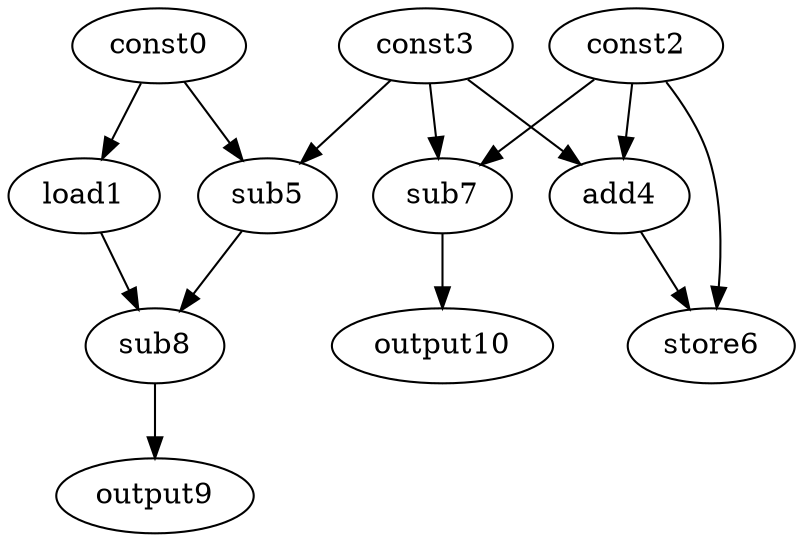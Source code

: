 digraph G { 
const0[opcode=const]; 
load1[opcode=load]; 
const2[opcode=const]; 
const3[opcode=const]; 
add4[opcode=add]; 
sub5[opcode=sub]; 
store6[opcode=store]; 
sub7[opcode=sub]; 
sub8[opcode=sub]; 
output9[opcode=output]; 
output10[opcode=output]; 
const0->load1[operand=0];
const2->add4[operand=0];
const3->add4[operand=1];
const0->sub5[operand=0];
const3->sub5[operand=1];
const2->sub7[operand=0];
const3->sub7[operand=1];
const2->store6[operand=0];
add4->store6[operand=1];
load1->sub8[operand=0];
sub5->sub8[operand=1];
sub7->output10[operand=0];
sub8->output9[operand=0];
}
